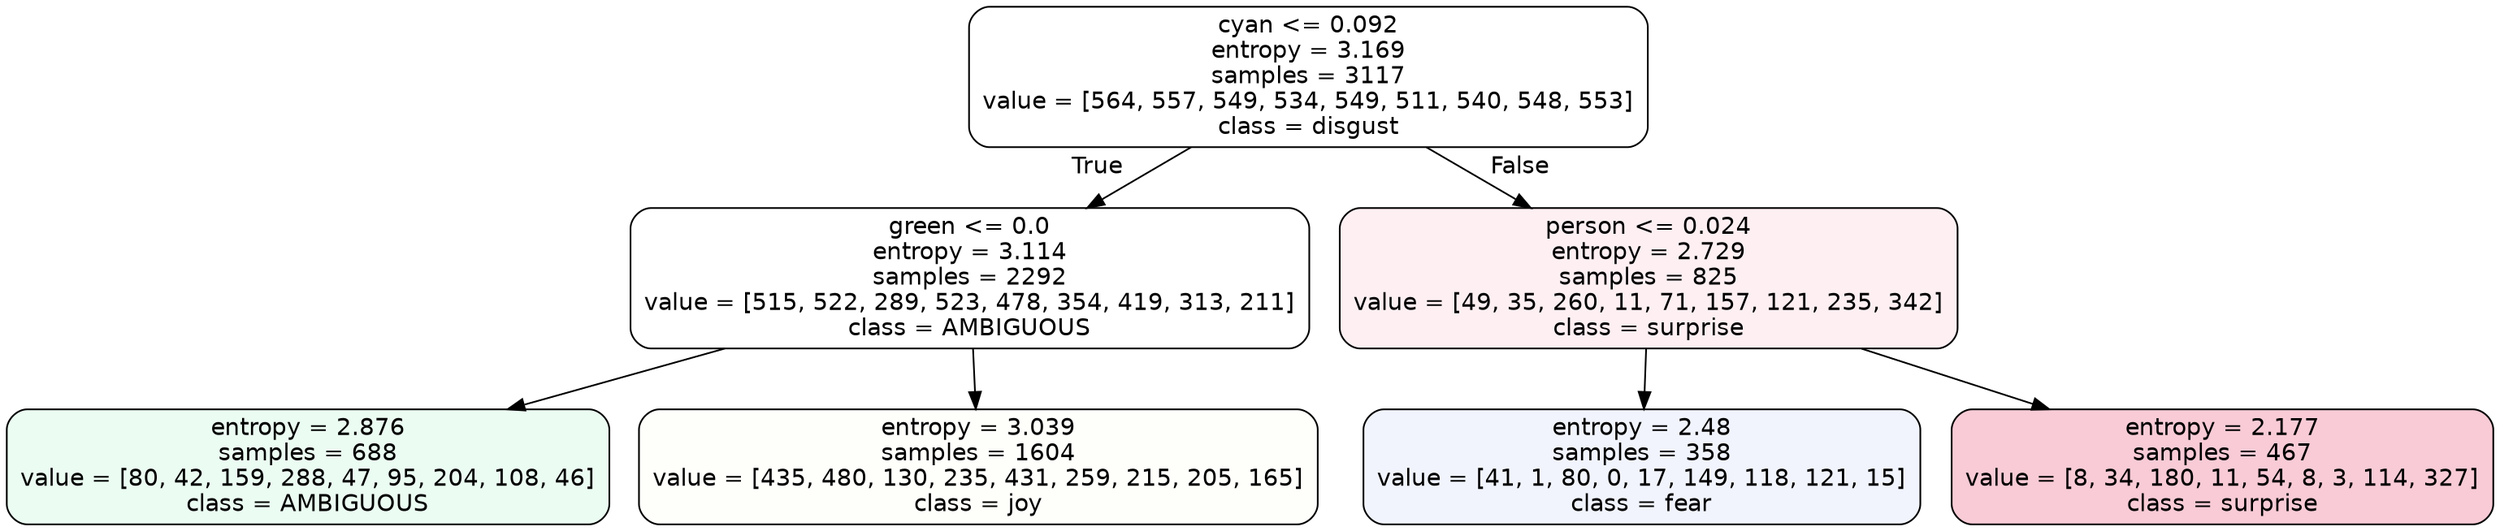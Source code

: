 digraph Tree {
node [shape=box, style="filled, rounded", color="black", fontname=helvetica] ;
edge [fontname=helvetica] ;
0 [label="cyan <= 0.092\nentropy = 3.169\nsamples = 3117\nvalue = [564, 557, 549, 534, 549, 511, 540, 548, 553]\nclass = disgust", fillcolor="#e5813900"] ;
1 [label="green <= 0.0\nentropy = 3.114\nsamples = 2292\nvalue = [515, 522, 289, 523, 478, 354, 419, 313, 211]\nclass = AMBIGUOUS", fillcolor="#39e58100"] ;
0 -> 1 [labeldistance=2.5, labelangle=45, headlabel="True"] ;
2 [label="entropy = 2.876\nsamples = 688\nvalue = [80, 42, 159, 288, 47, 95, 204, 108, 46]\nclass = AMBIGUOUS", fillcolor="#39e58119"] ;
1 -> 2 ;
3 [label="entropy = 3.039\nsamples = 1604\nvalue = [435, 480, 130, 235, 431, 259, 215, 205, 165]\nclass = joy", fillcolor="#d7e53905"] ;
1 -> 3 ;
4 [label="person <= 0.024\nentropy = 2.729\nsamples = 825\nvalue = [49, 35, 260, 11, 71, 157, 121, 235, 342]\nclass = surprise", fillcolor="#e5396414"] ;
0 -> 4 [labeldistance=2.5, labelangle=-45, headlabel="False"] ;
5 [label="entropy = 2.48\nsamples = 358\nvalue = [41, 1, 80, 0, 17, 149, 118, 121, 15]\nclass = fear", fillcolor="#3964e511"] ;
4 -> 5 ;
6 [label="entropy = 2.177\nsamples = 467\nvalue = [8, 34, 180, 11, 54, 8, 3, 114, 327]\nclass = surprise", fillcolor="#e5396443"] ;
4 -> 6 ;
}